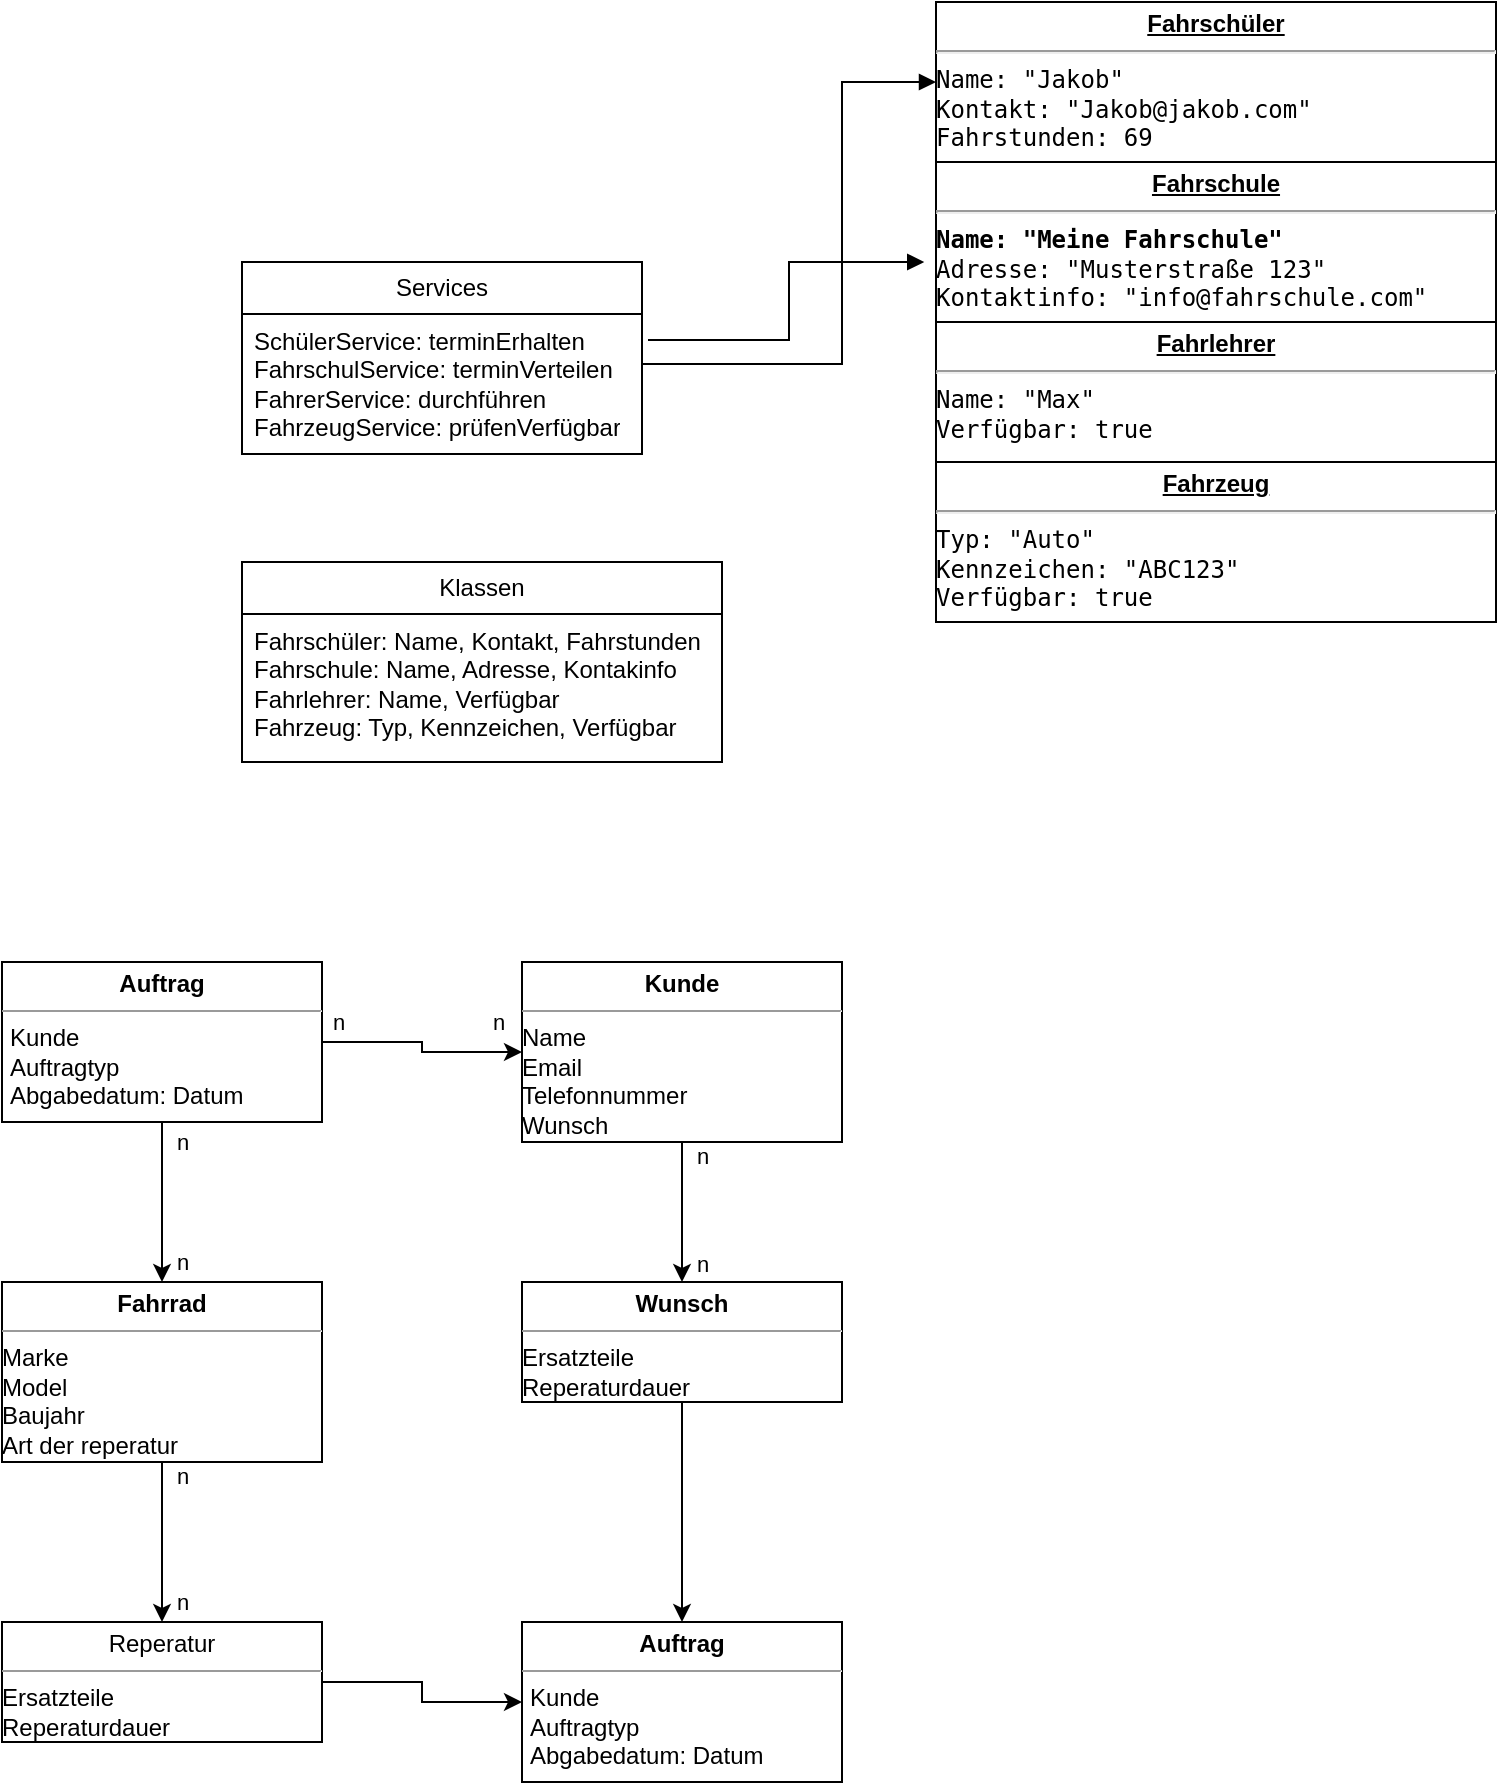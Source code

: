 <mxfile version="21.6.2" type="device">
  <diagram id="C5RBs43oDa-KdzZeNtuy" name="Page-1">
    <mxGraphModel dx="2049" dy="1077" grid="1" gridSize="10" guides="1" tooltips="1" connect="1" arrows="1" fold="1" page="1" pageScale="1" pageWidth="827" pageHeight="1169" math="0" shadow="0">
      <root>
        <mxCell id="WIyWlLk6GJQsqaUBKTNV-0" />
        <mxCell id="WIyWlLk6GJQsqaUBKTNV-1" parent="WIyWlLk6GJQsqaUBKTNV-0" />
        <mxCell id="DI4JeQ9zHKjJOlSPGRIc-29" value="&lt;p style=&quot;margin:0px;margin-top:4px;text-align:center;text-decoration:underline;&quot;&gt;&lt;font&gt;&lt;b&gt;Fahrschule&lt;/b&gt;&lt;br&gt;&lt;/font&gt;&lt;/p&gt;&lt;hr&gt;&lt;div&gt;&lt;font&gt;&lt;code class=&quot;!whitespace-pre hljs language-lua&quot;&gt;&lt;b&gt;Name: &quot;Meine Fahrschule&quot;&lt;/b&gt;&lt;br&gt;Adresse: &lt;span class=&quot;hljs-string&quot;&gt;&quot;Musterstraße 123&quot;&lt;/span&gt;&lt;br&gt;Kontaktinfo: &lt;span class=&quot;hljs-string&quot;&gt;&quot;info@fahrschule.com&quot;&lt;/span&gt;&lt;/code&gt;&lt;/font&gt;&lt;/div&gt;&lt;p style=&quot;margin:0px;margin-left:8px;&quot;&gt;&lt;/p&gt;" style="verticalAlign=top;align=left;overflow=fill;fontSize=12;fontFamily=Helvetica;html=1;whiteSpace=wrap;" vertex="1" parent="WIyWlLk6GJQsqaUBKTNV-1">
          <mxGeometry x="547" y="80" width="280" height="80" as="geometry" />
        </mxCell>
        <mxCell id="DI4JeQ9zHKjJOlSPGRIc-34" value="&lt;p style=&quot;margin:0px;margin-top:4px;text-align:center;text-decoration:underline;&quot;&gt;&lt;font&gt;&lt;b&gt;Fahrschüler&lt;/b&gt;&lt;br&gt;&lt;/font&gt;&lt;/p&gt;&lt;hr&gt;&lt;div&gt;&lt;code class=&quot;!whitespace-pre hljs language-lua&quot;&gt;Name: &quot;Jakob&quot;&lt;br&gt;Kontakt: &lt;span class=&quot;hljs-string&quot;&gt;&quot;Jakob@jakob.com&quot;&lt;/span&gt;&lt;br&gt;Fahrstunden: 69&lt;/code&gt;&lt;/div&gt;&lt;p style=&quot;margin:0px;margin-left:8px;&quot;&gt;&lt;/p&gt;" style="verticalAlign=top;align=left;overflow=fill;fontSize=12;fontFamily=Helvetica;html=1;whiteSpace=wrap;" vertex="1" parent="WIyWlLk6GJQsqaUBKTNV-1">
          <mxGeometry x="547" width="280" height="80" as="geometry" />
        </mxCell>
        <mxCell id="DI4JeQ9zHKjJOlSPGRIc-35" value="&lt;p style=&quot;margin:0px;margin-top:4px;text-align:center;text-decoration:underline;&quot;&gt;&lt;font face=&quot;Helvetica&quot;&gt;&lt;b&gt;Fahrzeug&lt;/b&gt;&lt;br&gt;&lt;/font&gt;&lt;/p&gt;&lt;hr&gt;&lt;div&gt;&lt;font face=&quot;Helvetica&quot;&gt;&lt;code class=&quot;!whitespace-pre hljs language-lua&quot;&gt;Typ: &quot;Auto&quot;&lt;br&gt;Kennzeichen: &lt;span class=&quot;hljs-string&quot;&gt;&quot;ABC123&quot;&lt;/span&gt;&lt;br&gt;Verfügbar: &lt;span class=&quot;hljs-literal&quot;&gt;true&lt;/span&gt;&lt;/code&gt;&lt;/font&gt;&lt;/div&gt;&lt;p style=&quot;margin:0px;margin-left:8px;&quot;&gt;&lt;/p&gt;" style="verticalAlign=top;align=left;overflow=fill;fontSize=12;fontFamily=Helvetica;html=1;whiteSpace=wrap;" vertex="1" parent="WIyWlLk6GJQsqaUBKTNV-1">
          <mxGeometry x="547" y="230" width="280" height="80" as="geometry" />
        </mxCell>
        <mxCell id="DI4JeQ9zHKjJOlSPGRIc-36" value="&lt;p style=&quot;margin:0px;margin-top:4px;text-align:center;text-decoration:underline;&quot;&gt;&lt;font&gt;&lt;b&gt;Fahrlehrer&lt;/b&gt;&lt;br&gt;&lt;/font&gt;&lt;/p&gt;&lt;hr&gt;&lt;div&gt;&lt;code class=&quot;!whitespace-pre hljs language-lua&quot;&gt;Name: &quot;Max&quot;&lt;br&gt;Verfügbar: &lt;span class=&quot;hljs-literal&quot;&gt;true&lt;/span&gt;&lt;/code&gt;&lt;/div&gt;&lt;p style=&quot;margin:0px;margin-left:8px;&quot;&gt;&lt;/p&gt;" style="verticalAlign=top;align=left;overflow=fill;fontSize=12;fontFamily=Helvetica;html=1;whiteSpace=wrap;" vertex="1" parent="WIyWlLk6GJQsqaUBKTNV-1">
          <mxGeometry x="547" y="160" width="280" height="70" as="geometry" />
        </mxCell>
        <mxCell id="DI4JeQ9zHKjJOlSPGRIc-37" value="Klassen" style="swimlane;fontStyle=0;childLayout=stackLayout;horizontal=1;startSize=26;fillColor=none;horizontalStack=0;resizeParent=1;resizeParentMax=0;resizeLast=0;collapsible=1;marginBottom=0;whiteSpace=wrap;html=1;" vertex="1" parent="WIyWlLk6GJQsqaUBKTNV-1">
          <mxGeometry x="200" y="280" width="240" height="100" as="geometry" />
        </mxCell>
        <mxCell id="DI4JeQ9zHKjJOlSPGRIc-39" value="Fahrschüler: Name, Kontakt, Fahrstunden&lt;br/&gt;Fahrschule: Name, Adresse, Kontakinfo&lt;br/&gt;Fahrlehrer: Name, Verfügbar&lt;br/&gt;Fahrzeug: Typ, Kennzeichen, Verfügbar" style="text;strokeColor=none;fillColor=none;align=left;verticalAlign=top;spacingLeft=4;spacingRight=4;overflow=hidden;rotatable=0;points=[[0,0.5],[1,0.5]];portConstraint=eastwest;whiteSpace=wrap;html=1;" vertex="1" parent="DI4JeQ9zHKjJOlSPGRIc-37">
          <mxGeometry y="26" width="240" height="74" as="geometry" />
        </mxCell>
        <mxCell id="DI4JeQ9zHKjJOlSPGRIc-42" value="Services" style="swimlane;fontStyle=0;childLayout=stackLayout;horizontal=1;startSize=26;fillColor=none;horizontalStack=0;resizeParent=1;resizeParentMax=0;resizeLast=0;collapsible=1;marginBottom=0;whiteSpace=wrap;html=1;" vertex="1" parent="WIyWlLk6GJQsqaUBKTNV-1">
          <mxGeometry x="200" y="130" width="200" height="96" as="geometry" />
        </mxCell>
        <mxCell id="DI4JeQ9zHKjJOlSPGRIc-43" value="SchülerService: terminErhalten&lt;br/&gt;FahrschulService: terminVerteilen&lt;br/&gt;FahrerService: durchführen&lt;br/&gt;FahrzeugService: prüfenVerfügbar" style="text;strokeColor=none;fillColor=none;align=left;verticalAlign=top;spacingLeft=4;spacingRight=4;overflow=hidden;rotatable=0;points=[[0,0.5],[1,0.5]];portConstraint=eastwest;whiteSpace=wrap;html=1;" vertex="1" parent="DI4JeQ9zHKjJOlSPGRIc-42">
          <mxGeometry y="26" width="200" height="70" as="geometry" />
        </mxCell>
        <mxCell id="DI4JeQ9zHKjJOlSPGRIc-46" value="" style="endArrow=block;endFill=1;html=1;edgeStyle=orthogonalEdgeStyle;align=left;verticalAlign=top;rounded=0;entryX=0;entryY=0.5;entryDx=0;entryDy=0;" edge="1" parent="WIyWlLk6GJQsqaUBKTNV-1" target="DI4JeQ9zHKjJOlSPGRIc-34">
          <mxGeometry x="-1" relative="1" as="geometry">
            <mxPoint x="400" y="180" as="sourcePoint" />
            <mxPoint x="500" y="40" as="targetPoint" />
            <Array as="points">
              <mxPoint x="400" y="181" />
              <mxPoint x="500" y="181" />
              <mxPoint x="500" y="40" />
            </Array>
          </mxGeometry>
        </mxCell>
        <mxCell id="DI4JeQ9zHKjJOlSPGRIc-49" value="" style="endArrow=block;endFill=1;html=1;edgeStyle=orthogonalEdgeStyle;align=left;verticalAlign=top;rounded=0;entryX=-0.021;entryY=0.625;entryDx=0;entryDy=0;exitX=1.015;exitY=0.186;exitDx=0;exitDy=0;exitPerimeter=0;entryPerimeter=0;" edge="1" parent="WIyWlLk6GJQsqaUBKTNV-1" source="DI4JeQ9zHKjJOlSPGRIc-43" target="DI4JeQ9zHKjJOlSPGRIc-29">
          <mxGeometry x="-1" relative="1" as="geometry">
            <mxPoint x="410" y="190" as="sourcePoint" />
            <mxPoint x="557" y="50" as="targetPoint" />
          </mxGeometry>
        </mxCell>
        <mxCell id="DI4JeQ9zHKjJOlSPGRIc-61" value="" style="edgeStyle=orthogonalEdgeStyle;rounded=0;orthogonalLoop=1;jettySize=auto;html=1;" edge="1" parent="WIyWlLk6GJQsqaUBKTNV-1" source="DI4JeQ9zHKjJOlSPGRIc-55" target="DI4JeQ9zHKjJOlSPGRIc-56">
          <mxGeometry relative="1" as="geometry" />
        </mxCell>
        <mxCell id="DI4JeQ9zHKjJOlSPGRIc-70" value="n" style="edgeLabel;html=1;align=center;verticalAlign=middle;resizable=0;points=[];" vertex="1" connectable="0" parent="DI4JeQ9zHKjJOlSPGRIc-61">
          <mxGeometry x="-0.85" relative="1" as="geometry">
            <mxPoint y="-10" as="offset" />
          </mxGeometry>
        </mxCell>
        <mxCell id="DI4JeQ9zHKjJOlSPGRIc-71" value="n" style="edgeLabel;html=1;align=center;verticalAlign=middle;resizable=0;points=[];" vertex="1" connectable="0" parent="DI4JeQ9zHKjJOlSPGRIc-61">
          <mxGeometry x="0.758" y="1" relative="1" as="geometry">
            <mxPoint y="-14" as="offset" />
          </mxGeometry>
        </mxCell>
        <mxCell id="DI4JeQ9zHKjJOlSPGRIc-62" value="" style="edgeStyle=orthogonalEdgeStyle;rounded=0;orthogonalLoop=1;jettySize=auto;html=1;" edge="1" parent="WIyWlLk6GJQsqaUBKTNV-1" source="DI4JeQ9zHKjJOlSPGRIc-55" target="DI4JeQ9zHKjJOlSPGRIc-57">
          <mxGeometry relative="1" as="geometry" />
        </mxCell>
        <mxCell id="DI4JeQ9zHKjJOlSPGRIc-67" value="n" style="edgeLabel;html=1;align=center;verticalAlign=middle;resizable=0;points=[];" vertex="1" connectable="0" parent="DI4JeQ9zHKjJOlSPGRIc-62">
          <mxGeometry x="-0.775" relative="1" as="geometry">
            <mxPoint x="10" y="1" as="offset" />
          </mxGeometry>
        </mxCell>
        <mxCell id="DI4JeQ9zHKjJOlSPGRIc-69" value="&lt;div&gt;n&lt;/div&gt;" style="edgeLabel;html=1;align=center;verticalAlign=middle;resizable=0;points=[];" vertex="1" connectable="0" parent="DI4JeQ9zHKjJOlSPGRIc-62">
          <mxGeometry x="0.496" relative="1" as="geometry">
            <mxPoint x="10" y="10" as="offset" />
          </mxGeometry>
        </mxCell>
        <mxCell id="DI4JeQ9zHKjJOlSPGRIc-55" value="&lt;p style=&quot;margin:0px;margin-top:4px;text-align:center;&quot;&gt;&lt;b&gt;Auftrag&lt;/b&gt;&lt;/p&gt;&lt;hr size=&quot;1&quot;&gt;&lt;p style=&quot;margin:0px;margin-left:4px;&quot;&gt;Kunde&lt;br&gt;&lt;/p&gt;&lt;p style=&quot;margin:0px;margin-left:4px;&quot;&gt;Auftragtyp&lt;/p&gt;&lt;p style=&quot;margin:0px;margin-left:4px;&quot;&gt;Abgabedatum: Datum&lt;br&gt;&lt;/p&gt;" style="verticalAlign=top;align=left;overflow=fill;fontSize=12;fontFamily=Helvetica;html=1;whiteSpace=wrap;" vertex="1" parent="WIyWlLk6GJQsqaUBKTNV-1">
          <mxGeometry x="80" y="480" width="160" height="80" as="geometry" />
        </mxCell>
        <mxCell id="DI4JeQ9zHKjJOlSPGRIc-65" value="" style="edgeStyle=orthogonalEdgeStyle;rounded=0;orthogonalLoop=1;jettySize=auto;html=1;" edge="1" parent="WIyWlLk6GJQsqaUBKTNV-1" source="DI4JeQ9zHKjJOlSPGRIc-56" target="DI4JeQ9zHKjJOlSPGRIc-58">
          <mxGeometry relative="1" as="geometry" />
        </mxCell>
        <mxCell id="DI4JeQ9zHKjJOlSPGRIc-72" value="n" style="edgeLabel;html=1;align=center;verticalAlign=middle;resizable=0;points=[];" vertex="1" connectable="0" parent="DI4JeQ9zHKjJOlSPGRIc-65">
          <mxGeometry x="-0.8" y="2" relative="1" as="geometry">
            <mxPoint x="8" as="offset" />
          </mxGeometry>
        </mxCell>
        <mxCell id="DI4JeQ9zHKjJOlSPGRIc-75" value="n" style="edgeLabel;html=1;align=center;verticalAlign=middle;resizable=0;points=[];" vertex="1" connectable="0" parent="DI4JeQ9zHKjJOlSPGRIc-65">
          <mxGeometry x="0.441" y="-1" relative="1" as="geometry">
            <mxPoint x="11" y="10" as="offset" />
          </mxGeometry>
        </mxCell>
        <mxCell id="DI4JeQ9zHKjJOlSPGRIc-56" value="&lt;p style=&quot;margin:0px;margin-top:4px;text-align:center;&quot;&gt;&lt;b&gt;Kunde&lt;/b&gt;&lt;/p&gt;&lt;hr size=&quot;1&quot;&gt;&lt;div&gt;Name&lt;/div&gt;&lt;div&gt;Email&lt;/div&gt;&lt;div&gt;Telefonnummer&lt;/div&gt;&lt;div&gt;Wunsch&lt;br&gt;&lt;/div&gt;" style="verticalAlign=top;align=left;overflow=fill;fontSize=12;fontFamily=Helvetica;html=1;whiteSpace=wrap;" vertex="1" parent="WIyWlLk6GJQsqaUBKTNV-1">
          <mxGeometry x="340" y="480" width="160" height="90" as="geometry" />
        </mxCell>
        <mxCell id="DI4JeQ9zHKjJOlSPGRIc-63" value="" style="edgeStyle=orthogonalEdgeStyle;rounded=0;orthogonalLoop=1;jettySize=auto;html=1;" edge="1" parent="WIyWlLk6GJQsqaUBKTNV-1" source="DI4JeQ9zHKjJOlSPGRIc-57" target="DI4JeQ9zHKjJOlSPGRIc-59">
          <mxGeometry relative="1" as="geometry" />
        </mxCell>
        <mxCell id="DI4JeQ9zHKjJOlSPGRIc-76" value="n" style="edgeLabel;html=1;align=center;verticalAlign=middle;resizable=0;points=[];" vertex="1" connectable="0" parent="DI4JeQ9zHKjJOlSPGRIc-63">
          <mxGeometry x="-0.825" y="2" relative="1" as="geometry">
            <mxPoint x="8" as="offset" />
          </mxGeometry>
        </mxCell>
        <mxCell id="DI4JeQ9zHKjJOlSPGRIc-77" value="n" style="edgeLabel;html=1;align=center;verticalAlign=middle;resizable=0;points=[];" vertex="1" connectable="0" parent="DI4JeQ9zHKjJOlSPGRIc-63">
          <mxGeometry x="0.646" relative="1" as="geometry">
            <mxPoint x="10" y="4" as="offset" />
          </mxGeometry>
        </mxCell>
        <mxCell id="DI4JeQ9zHKjJOlSPGRIc-57" value="&lt;p style=&quot;margin:0px;margin-top:4px;text-align:center;&quot;&gt;&lt;b&gt;Fahrrad&lt;/b&gt;&lt;/p&gt;&lt;hr size=&quot;1&quot;&gt;&lt;div&gt;Marke&lt;/div&gt;&lt;div&gt;Model&lt;br&gt;Baujahr&lt;br&gt;Art der reperatur&lt;br&gt;&lt;/div&gt;" style="verticalAlign=top;align=left;overflow=fill;fontSize=12;fontFamily=Helvetica;html=1;whiteSpace=wrap;" vertex="1" parent="WIyWlLk6GJQsqaUBKTNV-1">
          <mxGeometry x="80" y="640" width="160" height="90" as="geometry" />
        </mxCell>
        <mxCell id="DI4JeQ9zHKjJOlSPGRIc-66" value="" style="edgeStyle=orthogonalEdgeStyle;rounded=0;orthogonalLoop=1;jettySize=auto;html=1;" edge="1" parent="WIyWlLk6GJQsqaUBKTNV-1" source="DI4JeQ9zHKjJOlSPGRIc-58" target="DI4JeQ9zHKjJOlSPGRIc-60">
          <mxGeometry relative="1" as="geometry" />
        </mxCell>
        <mxCell id="DI4JeQ9zHKjJOlSPGRIc-58" value="&lt;p style=&quot;margin:0px;margin-top:4px;text-align:center;&quot;&gt;&lt;b&gt;Wunsch&lt;/b&gt;&lt;/p&gt;&lt;hr size=&quot;1&quot;&gt;&lt;div&gt;Ersatzteile&lt;/div&gt;&lt;div&gt;Reperaturdauer&lt;br&gt;&lt;/div&gt;" style="verticalAlign=top;align=left;overflow=fill;fontSize=12;fontFamily=Helvetica;html=1;whiteSpace=wrap;" vertex="1" parent="WIyWlLk6GJQsqaUBKTNV-1">
          <mxGeometry x="340" y="640" width="160" height="60" as="geometry" />
        </mxCell>
        <mxCell id="DI4JeQ9zHKjJOlSPGRIc-64" value="" style="edgeStyle=orthogonalEdgeStyle;rounded=0;orthogonalLoop=1;jettySize=auto;html=1;" edge="1" parent="WIyWlLk6GJQsqaUBKTNV-1" source="DI4JeQ9zHKjJOlSPGRIc-59" target="DI4JeQ9zHKjJOlSPGRIc-60">
          <mxGeometry relative="1" as="geometry" />
        </mxCell>
        <mxCell id="DI4JeQ9zHKjJOlSPGRIc-59" value="&lt;p style=&quot;margin:0px;margin-top:4px;text-align:center;&quot;&gt;Reperatur&lt;/p&gt;&lt;hr size=&quot;1&quot;&gt;&lt;div&gt;Ersatzteile&lt;/div&gt;&lt;div&gt;Reperaturdauer&lt;br&gt;&lt;/div&gt;" style="verticalAlign=top;align=left;overflow=fill;fontSize=12;fontFamily=Helvetica;html=1;whiteSpace=wrap;" vertex="1" parent="WIyWlLk6GJQsqaUBKTNV-1">
          <mxGeometry x="80" y="810" width="160" height="60" as="geometry" />
        </mxCell>
        <mxCell id="DI4JeQ9zHKjJOlSPGRIc-60" value="&lt;p style=&quot;margin:0px;margin-top:4px;text-align:center;&quot;&gt;&lt;b&gt;Auftrag&lt;/b&gt;&lt;/p&gt;&lt;hr size=&quot;1&quot;&gt;&lt;p style=&quot;margin:0px;margin-left:4px;&quot;&gt;Kunde&lt;br&gt;&lt;/p&gt;&lt;p style=&quot;margin:0px;margin-left:4px;&quot;&gt;Auftragtyp&lt;/p&gt;&lt;p style=&quot;margin:0px;margin-left:4px;&quot;&gt;Abgabedatum: Datum&lt;br&gt;&lt;/p&gt;" style="verticalAlign=top;align=left;overflow=fill;fontSize=12;fontFamily=Helvetica;html=1;whiteSpace=wrap;" vertex="1" parent="WIyWlLk6GJQsqaUBKTNV-1">
          <mxGeometry x="340" y="810" width="160" height="80" as="geometry" />
        </mxCell>
      </root>
    </mxGraphModel>
  </diagram>
</mxfile>
